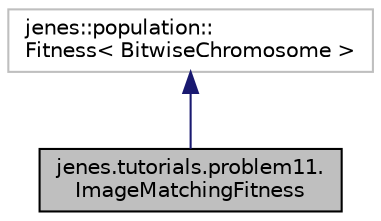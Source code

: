 digraph "jenes.tutorials.problem11.ImageMatchingFitness"
{
  edge [fontname="Helvetica",fontsize="10",labelfontname="Helvetica",labelfontsize="10"];
  node [fontname="Helvetica",fontsize="10",shape=record];
  Node1 [label="jenes.tutorials.problem11.\lImageMatchingFitness",height=0.2,width=0.4,color="black", fillcolor="grey75", style="filled" fontcolor="black"];
  Node2 -> Node1 [dir="back",color="midnightblue",fontsize="10",style="solid",fontname="Helvetica"];
  Node2 [label="jenes::population::\lFitness\< BitwiseChromosome \>",height=0.2,width=0.4,color="grey75", fillcolor="white", style="filled"];
}
